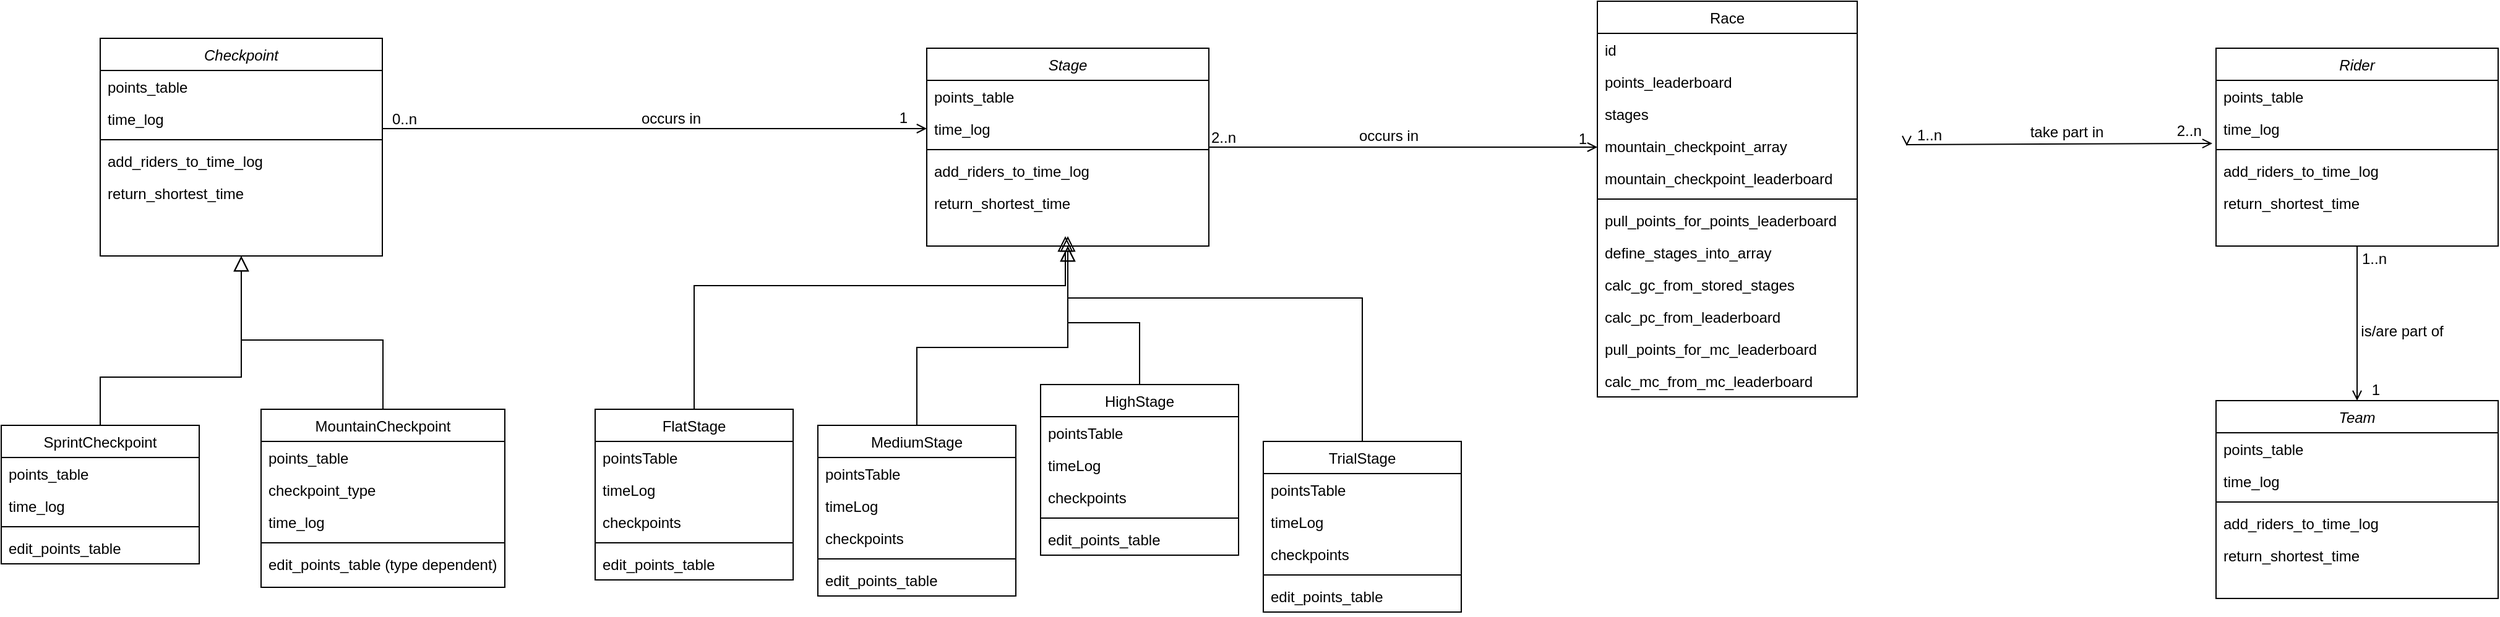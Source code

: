 <mxfile version="14.1.8" type="device"><diagram id="C5RBs43oDa-KdzZeNtuy" name="Page-1"><mxGraphModel dx="1403" dy="673" grid="1" gridSize="10" guides="1" tooltips="1" connect="1" arrows="1" fold="1" page="0" pageScale="1" pageWidth="827" pageHeight="1169" math="0" shadow="0"><root><mxCell id="WIyWlLk6GJQsqaUBKTNV-0"/><mxCell id="WIyWlLk6GJQsqaUBKTNV-1" parent="WIyWlLk6GJQsqaUBKTNV-0"/><mxCell id="zkfFHV4jXpPFQw0GAbJ--0" value="Stage" style="swimlane;fontStyle=2;align=center;verticalAlign=top;childLayout=stackLayout;horizontal=1;startSize=26;horizontalStack=0;resizeParent=1;resizeLast=0;collapsible=1;marginBottom=0;rounded=0;shadow=0;strokeWidth=1;" parent="WIyWlLk6GJQsqaUBKTNV-1" vertex="1"><mxGeometry x="218" y="88" width="228" height="160" as="geometry"><mxRectangle x="230" y="140" width="160" height="26" as="alternateBounds"/></mxGeometry></mxCell><mxCell id="zkfFHV4jXpPFQw0GAbJ--1" value="points_table" style="text;align=left;verticalAlign=top;spacingLeft=4;spacingRight=4;overflow=hidden;rotatable=0;points=[[0,0.5],[1,0.5]];portConstraint=eastwest;" parent="zkfFHV4jXpPFQw0GAbJ--0" vertex="1"><mxGeometry y="26" width="228" height="26" as="geometry"/></mxCell><mxCell id="zkfFHV4jXpPFQw0GAbJ--2" value="time_log" style="text;align=left;verticalAlign=top;spacingLeft=4;spacingRight=4;overflow=hidden;rotatable=0;points=[[0,0.5],[1,0.5]];portConstraint=eastwest;rounded=0;shadow=0;html=0;" parent="zkfFHV4jXpPFQw0GAbJ--0" vertex="1"><mxGeometry y="52" width="228" height="26" as="geometry"/></mxCell><mxCell id="zkfFHV4jXpPFQw0GAbJ--4" value="" style="line;html=1;strokeWidth=1;align=left;verticalAlign=middle;spacingTop=-1;spacingLeft=3;spacingRight=3;rotatable=0;labelPosition=right;points=[];portConstraint=eastwest;" parent="zkfFHV4jXpPFQw0GAbJ--0" vertex="1"><mxGeometry y="78" width="228" height="8" as="geometry"/></mxCell><mxCell id="zkfFHV4jXpPFQw0GAbJ--5" value="add_riders_to_time_log" style="text;align=left;verticalAlign=top;spacingLeft=4;spacingRight=4;overflow=hidden;rotatable=0;points=[[0,0.5],[1,0.5]];portConstraint=eastwest;" parent="zkfFHV4jXpPFQw0GAbJ--0" vertex="1"><mxGeometry y="86" width="228" height="26" as="geometry"/></mxCell><mxCell id="lWNVDDmgVR6VLHTQUatl-31" value="return_shortest_time" style="text;align=left;verticalAlign=top;spacingLeft=4;spacingRight=4;overflow=hidden;rotatable=0;points=[[0,0.5],[1,0.5]];portConstraint=eastwest;" parent="zkfFHV4jXpPFQw0GAbJ--0" vertex="1"><mxGeometry y="112" width="228" height="26" as="geometry"/></mxCell><mxCell id="zkfFHV4jXpPFQw0GAbJ--6" value="FlatStage" style="swimlane;fontStyle=0;align=center;verticalAlign=top;childLayout=stackLayout;horizontal=1;startSize=26;horizontalStack=0;resizeParent=1;resizeLast=0;collapsible=1;marginBottom=0;rounded=0;shadow=0;strokeWidth=1;" parent="WIyWlLk6GJQsqaUBKTNV-1" vertex="1"><mxGeometry x="-50" y="380" width="160" height="138" as="geometry"><mxRectangle x="130" y="380" width="160" height="26" as="alternateBounds"/></mxGeometry></mxCell><mxCell id="zkfFHV4jXpPFQw0GAbJ--7" value="pointsTable" style="text;align=left;verticalAlign=top;spacingLeft=4;spacingRight=4;overflow=hidden;rotatable=0;points=[[0,0.5],[1,0.5]];portConstraint=eastwest;" parent="zkfFHV4jXpPFQw0GAbJ--6" vertex="1"><mxGeometry y="26" width="160" height="26" as="geometry"/></mxCell><mxCell id="zkfFHV4jXpPFQw0GAbJ--8" value="timeLog" style="text;align=left;verticalAlign=top;spacingLeft=4;spacingRight=4;overflow=hidden;rotatable=0;points=[[0,0.5],[1,0.5]];portConstraint=eastwest;rounded=0;shadow=0;html=0;" parent="zkfFHV4jXpPFQw0GAbJ--6" vertex="1"><mxGeometry y="52" width="160" height="26" as="geometry"/></mxCell><mxCell id="nblKFFfSKLvNXSQtpWRo-51" value="checkpoints" style="text;align=left;verticalAlign=top;spacingLeft=4;spacingRight=4;overflow=hidden;rotatable=0;points=[[0,0.5],[1,0.5]];portConstraint=eastwest;rounded=0;shadow=0;html=0;" vertex="1" parent="zkfFHV4jXpPFQw0GAbJ--6"><mxGeometry y="78" width="160" height="26" as="geometry"/></mxCell><mxCell id="zkfFHV4jXpPFQw0GAbJ--9" value="" style="line;html=1;strokeWidth=1;align=left;verticalAlign=middle;spacingTop=-1;spacingLeft=3;spacingRight=3;rotatable=0;labelPosition=right;points=[];portConstraint=eastwest;" parent="zkfFHV4jXpPFQw0GAbJ--6" vertex="1"><mxGeometry y="104" width="160" height="8" as="geometry"/></mxCell><mxCell id="zkfFHV4jXpPFQw0GAbJ--11" value="edit_points_table" style="text;align=left;verticalAlign=top;spacingLeft=4;spacingRight=4;overflow=hidden;rotatable=0;points=[[0,0.5],[1,0.5]];portConstraint=eastwest;" parent="zkfFHV4jXpPFQw0GAbJ--6" vertex="1"><mxGeometry y="112" width="160" height="26" as="geometry"/></mxCell><mxCell id="zkfFHV4jXpPFQw0GAbJ--12" value="" style="endArrow=block;endSize=10;endFill=0;shadow=0;strokeWidth=1;rounded=0;edgeStyle=elbowEdgeStyle;elbow=vertical;exitX=0.5;exitY=0;exitDx=0;exitDy=0;" parent="WIyWlLk6GJQsqaUBKTNV-1" source="zkfFHV4jXpPFQw0GAbJ--6" edge="1"><mxGeometry width="160" relative="1" as="geometry"><mxPoint x="200" y="203" as="sourcePoint"/><mxPoint x="330" y="240" as="targetPoint"/><Array as="points"><mxPoint x="180" y="280"/></Array></mxGeometry></mxCell><mxCell id="zkfFHV4jXpPFQw0GAbJ--13" value="MediumStage" style="swimlane;fontStyle=0;align=center;verticalAlign=top;childLayout=stackLayout;horizontal=1;startSize=26;horizontalStack=0;resizeParent=1;resizeLast=0;collapsible=1;marginBottom=0;rounded=0;shadow=0;strokeWidth=1;" parent="WIyWlLk6GJQsqaUBKTNV-1" vertex="1"><mxGeometry x="130" y="393" width="160" height="138" as="geometry"><mxRectangle x="340" y="380" width="170" height="26" as="alternateBounds"/></mxGeometry></mxCell><mxCell id="lWNVDDmgVR6VLHTQUatl-25" value="pointsTable" style="text;align=left;verticalAlign=top;spacingLeft=4;spacingRight=4;overflow=hidden;rotatable=0;points=[[0,0.5],[1,0.5]];portConstraint=eastwest;" parent="zkfFHV4jXpPFQw0GAbJ--13" vertex="1"><mxGeometry y="26" width="160" height="26" as="geometry"/></mxCell><mxCell id="lWNVDDmgVR6VLHTQUatl-26" value="timeLog" style="text;align=left;verticalAlign=top;spacingLeft=4;spacingRight=4;overflow=hidden;rotatable=0;points=[[0,0.5],[1,0.5]];portConstraint=eastwest;" parent="zkfFHV4jXpPFQw0GAbJ--13" vertex="1"><mxGeometry y="52" width="160" height="26" as="geometry"/></mxCell><mxCell id="nblKFFfSKLvNXSQtpWRo-52" value="checkpoints" style="text;align=left;verticalAlign=top;spacingLeft=4;spacingRight=4;overflow=hidden;rotatable=0;points=[[0,0.5],[1,0.5]];portConstraint=eastwest;rounded=0;shadow=0;html=0;" vertex="1" parent="zkfFHV4jXpPFQw0GAbJ--13"><mxGeometry y="78" width="160" height="26" as="geometry"/></mxCell><mxCell id="zkfFHV4jXpPFQw0GAbJ--15" value="" style="line;html=1;strokeWidth=1;align=left;verticalAlign=middle;spacingTop=-1;spacingLeft=3;spacingRight=3;rotatable=0;labelPosition=right;points=[];portConstraint=eastwest;" parent="zkfFHV4jXpPFQw0GAbJ--13" vertex="1"><mxGeometry y="104" width="160" height="8" as="geometry"/></mxCell><mxCell id="zkfFHV4jXpPFQw0GAbJ--14" value="edit_points_table" style="text;align=left;verticalAlign=top;spacingLeft=4;spacingRight=4;overflow=hidden;rotatable=0;points=[[0,0.5],[1,0.5]];portConstraint=eastwest;" parent="zkfFHV4jXpPFQw0GAbJ--13" vertex="1"><mxGeometry y="112" width="160" height="26" as="geometry"/></mxCell><mxCell id="zkfFHV4jXpPFQw0GAbJ--16" value="" style="endArrow=block;endSize=10;endFill=0;shadow=0;strokeWidth=1;rounded=0;edgeStyle=elbowEdgeStyle;elbow=vertical;exitX=0.5;exitY=0;exitDx=0;exitDy=0;" parent="WIyWlLk6GJQsqaUBKTNV-1" source="zkfFHV4jXpPFQw0GAbJ--13" edge="1"><mxGeometry width="160" relative="1" as="geometry"><mxPoint x="210" y="373" as="sourcePoint"/><mxPoint x="332" y="240" as="targetPoint"/><Array as="points"><mxPoint x="270" y="330"/></Array></mxGeometry></mxCell><mxCell id="zkfFHV4jXpPFQw0GAbJ--17" value="Race" style="swimlane;fontStyle=0;align=center;verticalAlign=top;childLayout=stackLayout;horizontal=1;startSize=26;horizontalStack=0;resizeParent=1;resizeLast=0;collapsible=1;marginBottom=0;rounded=0;shadow=0;strokeWidth=1;" parent="WIyWlLk6GJQsqaUBKTNV-1" vertex="1"><mxGeometry x="760" y="50" width="210" height="320" as="geometry"><mxRectangle x="550" y="140" width="160" height="26" as="alternateBounds"/></mxGeometry></mxCell><mxCell id="nblKFFfSKLvNXSQtpWRo-55" value="id" style="text;align=left;verticalAlign=top;spacingLeft=4;spacingRight=4;overflow=hidden;rotatable=0;points=[[0,0.5],[1,0.5]];portConstraint=eastwest;" vertex="1" parent="zkfFHV4jXpPFQw0GAbJ--17"><mxGeometry y="26" width="210" height="26" as="geometry"/></mxCell><mxCell id="zkfFHV4jXpPFQw0GAbJ--24" value="points_leaderboard" style="text;align=left;verticalAlign=top;spacingLeft=4;spacingRight=4;overflow=hidden;rotatable=0;points=[[0,0.5],[1,0.5]];portConstraint=eastwest;" parent="zkfFHV4jXpPFQw0GAbJ--17" vertex="1"><mxGeometry y="52" width="210" height="26" as="geometry"/></mxCell><mxCell id="lWNVDDmgVR6VLHTQUatl-46" value="stages" style="text;align=left;verticalAlign=top;spacingLeft=4;spacingRight=4;overflow=hidden;rotatable=0;points=[[0,0.5],[1,0.5]];portConstraint=eastwest;" parent="zkfFHV4jXpPFQw0GAbJ--17" vertex="1"><mxGeometry y="78" width="210" height="26" as="geometry"/></mxCell><mxCell id="lWNVDDmgVR6VLHTQUatl-50" value="mountain_checkpoint_array" style="text;align=left;verticalAlign=top;spacingLeft=4;spacingRight=4;overflow=hidden;rotatable=0;points=[[0,0.5],[1,0.5]];portConstraint=eastwest;" parent="zkfFHV4jXpPFQw0GAbJ--17" vertex="1"><mxGeometry y="104" width="210" height="26" as="geometry"/></mxCell><mxCell id="lWNVDDmgVR6VLHTQUatl-53" value="mountain_checkpoint_leaderboard" style="text;align=left;verticalAlign=top;spacingLeft=4;spacingRight=4;overflow=hidden;rotatable=0;points=[[0,0.5],[1,0.5]];portConstraint=eastwest;" parent="zkfFHV4jXpPFQw0GAbJ--17" vertex="1"><mxGeometry y="130" width="210" height="26" as="geometry"/></mxCell><mxCell id="zkfFHV4jXpPFQw0GAbJ--23" value="" style="line;html=1;strokeWidth=1;align=left;verticalAlign=middle;spacingTop=-1;spacingLeft=3;spacingRight=3;rotatable=0;labelPosition=right;points=[];portConstraint=eastwest;" parent="zkfFHV4jXpPFQw0GAbJ--17" vertex="1"><mxGeometry y="156" width="210" height="8" as="geometry"/></mxCell><mxCell id="zkfFHV4jXpPFQw0GAbJ--19" value="pull_points_for_points_leaderboard" style="text;align=left;verticalAlign=top;spacingLeft=4;spacingRight=4;overflow=hidden;rotatable=0;points=[[0,0.5],[1,0.5]];portConstraint=eastwest;rounded=0;shadow=0;html=0;" parent="zkfFHV4jXpPFQw0GAbJ--17" vertex="1"><mxGeometry y="164" width="210" height="26" as="geometry"/></mxCell><mxCell id="zkfFHV4jXpPFQw0GAbJ--18" value="define_stages_into_array" style="text;align=left;verticalAlign=top;spacingLeft=4;spacingRight=4;overflow=hidden;rotatable=0;points=[[0,0.5],[1,0.5]];portConstraint=eastwest;" parent="zkfFHV4jXpPFQw0GAbJ--17" vertex="1"><mxGeometry y="190" width="210" height="26" as="geometry"/></mxCell><mxCell id="lWNVDDmgVR6VLHTQUatl-39" value="calc_gc_from_stored_stages" style="text;align=left;verticalAlign=top;spacingLeft=4;spacingRight=4;overflow=hidden;rotatable=0;points=[[0,0.5],[1,0.5]];portConstraint=eastwest;" parent="zkfFHV4jXpPFQw0GAbJ--17" vertex="1"><mxGeometry y="216" width="210" height="26" as="geometry"/></mxCell><mxCell id="lWNVDDmgVR6VLHTQUatl-47" value="calc_pc_from_leaderboard" style="text;align=left;verticalAlign=top;spacingLeft=4;spacingRight=4;overflow=hidden;rotatable=0;points=[[0,0.5],[1,0.5]];portConstraint=eastwest;" parent="zkfFHV4jXpPFQw0GAbJ--17" vertex="1"><mxGeometry y="242" width="210" height="26" as="geometry"/></mxCell><mxCell id="lWNVDDmgVR6VLHTQUatl-54" value="pull_points_for_mc_leaderboard" style="text;align=left;verticalAlign=top;spacingLeft=4;spacingRight=4;overflow=hidden;rotatable=0;points=[[0,0.5],[1,0.5]];portConstraint=eastwest;" parent="zkfFHV4jXpPFQw0GAbJ--17" vertex="1"><mxGeometry y="268" width="210" height="26" as="geometry"/></mxCell><mxCell id="lWNVDDmgVR6VLHTQUatl-51" value="calc_mc_from_mc_leaderboard" style="text;align=left;verticalAlign=top;spacingLeft=4;spacingRight=4;overflow=hidden;rotatable=0;points=[[0,0.5],[1,0.5]];portConstraint=eastwest;" parent="zkfFHV4jXpPFQw0GAbJ--17" vertex="1"><mxGeometry y="294" width="210" height="26" as="geometry"/></mxCell><mxCell id="zkfFHV4jXpPFQw0GAbJ--26" value="" style="endArrow=open;shadow=0;strokeWidth=1;rounded=0;endFill=1;edgeStyle=elbowEdgeStyle;elbow=vertical;" parent="WIyWlLk6GJQsqaUBKTNV-1" source="zkfFHV4jXpPFQw0GAbJ--0" target="zkfFHV4jXpPFQw0GAbJ--17" edge="1"><mxGeometry x="0.5" y="41" relative="1" as="geometry"><mxPoint x="380" y="192" as="sourcePoint"/><mxPoint x="540" y="192" as="targetPoint"/><mxPoint x="-40" y="32" as="offset"/></mxGeometry></mxCell><mxCell id="zkfFHV4jXpPFQw0GAbJ--27" value="2..n" style="resizable=0;align=left;verticalAlign=bottom;labelBackgroundColor=none;fontSize=12;" parent="zkfFHV4jXpPFQw0GAbJ--26" connectable="0" vertex="1"><mxGeometry x="-1" relative="1" as="geometry"><mxPoint y="1" as="offset"/></mxGeometry></mxCell><mxCell id="zkfFHV4jXpPFQw0GAbJ--28" value="1" style="resizable=0;align=right;verticalAlign=bottom;labelBackgroundColor=none;fontSize=12;" parent="zkfFHV4jXpPFQw0GAbJ--26" connectable="0" vertex="1"><mxGeometry x="1" relative="1" as="geometry"><mxPoint x="-7" y="2" as="offset"/></mxGeometry></mxCell><mxCell id="zkfFHV4jXpPFQw0GAbJ--29" value="occurs in" style="text;html=1;resizable=0;points=[];;align=center;verticalAlign=middle;labelBackgroundColor=none;rounded=0;shadow=0;strokeWidth=1;fontSize=12;" parent="zkfFHV4jXpPFQw0GAbJ--26" vertex="1" connectable="0"><mxGeometry x="0.5" y="49" relative="1" as="geometry"><mxPoint x="-91.17" y="40" as="offset"/></mxGeometry></mxCell><mxCell id="lWNVDDmgVR6VLHTQUatl-0" value="HighStage" style="swimlane;fontStyle=0;align=center;verticalAlign=top;childLayout=stackLayout;horizontal=1;startSize=26;horizontalStack=0;resizeParent=1;resizeLast=0;collapsible=1;marginBottom=0;rounded=0;shadow=0;strokeWidth=1;" parent="WIyWlLk6GJQsqaUBKTNV-1" vertex="1"><mxGeometry x="310" y="360" width="160" height="138" as="geometry"><mxRectangle x="340" y="380" width="170" height="26" as="alternateBounds"/></mxGeometry></mxCell><mxCell id="lWNVDDmgVR6VLHTQUatl-27" value="pointsTable" style="text;align=left;verticalAlign=top;spacingLeft=4;spacingRight=4;overflow=hidden;rotatable=0;points=[[0,0.5],[1,0.5]];portConstraint=eastwest;" parent="lWNVDDmgVR6VLHTQUatl-0" vertex="1"><mxGeometry y="26" width="160" height="26" as="geometry"/></mxCell><mxCell id="lWNVDDmgVR6VLHTQUatl-1" value="timeLog" style="text;align=left;verticalAlign=top;spacingLeft=4;spacingRight=4;overflow=hidden;rotatable=0;points=[[0,0.5],[1,0.5]];portConstraint=eastwest;" parent="lWNVDDmgVR6VLHTQUatl-0" vertex="1"><mxGeometry y="52" width="160" height="26" as="geometry"/></mxCell><mxCell id="nblKFFfSKLvNXSQtpWRo-53" value="checkpoints" style="text;align=left;verticalAlign=top;spacingLeft=4;spacingRight=4;overflow=hidden;rotatable=0;points=[[0,0.5],[1,0.5]];portConstraint=eastwest;rounded=0;shadow=0;html=0;" vertex="1" parent="lWNVDDmgVR6VLHTQUatl-0"><mxGeometry y="78" width="160" height="26" as="geometry"/></mxCell><mxCell id="lWNVDDmgVR6VLHTQUatl-2" value="" style="line;html=1;strokeWidth=1;align=left;verticalAlign=middle;spacingTop=-1;spacingLeft=3;spacingRight=3;rotatable=0;labelPosition=right;points=[];portConstraint=eastwest;" parent="lWNVDDmgVR6VLHTQUatl-0" vertex="1"><mxGeometry y="104" width="160" height="8" as="geometry"/></mxCell><mxCell id="lWNVDDmgVR6VLHTQUatl-21" value="edit_points_table" style="text;align=left;verticalAlign=top;spacingLeft=4;spacingRight=4;overflow=hidden;rotatable=0;points=[[0,0.5],[1,0.5]];portConstraint=eastwest;" parent="lWNVDDmgVR6VLHTQUatl-0" vertex="1"><mxGeometry y="112" width="160" height="26" as="geometry"/></mxCell><mxCell id="lWNVDDmgVR6VLHTQUatl-8" value="TrialStage" style="swimlane;fontStyle=0;align=center;verticalAlign=top;childLayout=stackLayout;horizontal=1;startSize=26;horizontalStack=0;resizeParent=1;resizeLast=0;collapsible=1;marginBottom=0;rounded=0;shadow=0;strokeWidth=1;" parent="WIyWlLk6GJQsqaUBKTNV-1" vertex="1"><mxGeometry x="490" y="406" width="160" height="138" as="geometry"><mxRectangle x="340" y="380" width="170" height="26" as="alternateBounds"/></mxGeometry></mxCell><mxCell id="lWNVDDmgVR6VLHTQUatl-28" value="pointsTable" style="text;align=left;verticalAlign=top;spacingLeft=4;spacingRight=4;overflow=hidden;rotatable=0;points=[[0,0.5],[1,0.5]];portConstraint=eastwest;" parent="lWNVDDmgVR6VLHTQUatl-8" vertex="1"><mxGeometry y="26" width="160" height="26" as="geometry"/></mxCell><mxCell id="lWNVDDmgVR6VLHTQUatl-9" value="timeLog" style="text;align=left;verticalAlign=top;spacingLeft=4;spacingRight=4;overflow=hidden;rotatable=0;points=[[0,0.5],[1,0.5]];portConstraint=eastwest;" parent="lWNVDDmgVR6VLHTQUatl-8" vertex="1"><mxGeometry y="52" width="160" height="26" as="geometry"/></mxCell><mxCell id="nblKFFfSKLvNXSQtpWRo-54" value="checkpoints" style="text;align=left;verticalAlign=top;spacingLeft=4;spacingRight=4;overflow=hidden;rotatable=0;points=[[0,0.5],[1,0.5]];portConstraint=eastwest;rounded=0;shadow=0;html=0;" vertex="1" parent="lWNVDDmgVR6VLHTQUatl-8"><mxGeometry y="78" width="160" height="26" as="geometry"/></mxCell><mxCell id="lWNVDDmgVR6VLHTQUatl-10" value="" style="line;html=1;strokeWidth=1;align=left;verticalAlign=middle;spacingTop=-1;spacingLeft=3;spacingRight=3;rotatable=0;labelPosition=right;points=[];portConstraint=eastwest;" parent="lWNVDDmgVR6VLHTQUatl-8" vertex="1"><mxGeometry y="104" width="160" height="8" as="geometry"/></mxCell><mxCell id="lWNVDDmgVR6VLHTQUatl-22" value="edit_points_table" style="text;align=left;verticalAlign=top;spacingLeft=4;spacingRight=4;overflow=hidden;rotatable=0;points=[[0,0.5],[1,0.5]];portConstraint=eastwest;" parent="lWNVDDmgVR6VLHTQUatl-8" vertex="1"><mxGeometry y="112" width="160" height="26" as="geometry"/></mxCell><mxCell id="lWNVDDmgVR6VLHTQUatl-11" value="SprintCheckpoint" style="swimlane;fontStyle=0;align=center;verticalAlign=top;childLayout=stackLayout;horizontal=1;startSize=26;horizontalStack=0;resizeParent=1;resizeLast=0;collapsible=1;marginBottom=0;rounded=0;shadow=0;strokeWidth=1;" parent="WIyWlLk6GJQsqaUBKTNV-1" vertex="1"><mxGeometry x="-530" y="393" width="160" height="112" as="geometry"><mxRectangle x="340" y="380" width="170" height="26" as="alternateBounds"/></mxGeometry></mxCell><mxCell id="lWNVDDmgVR6VLHTQUatl-29" value="points_table" style="text;align=left;verticalAlign=top;spacingLeft=4;spacingRight=4;overflow=hidden;rotatable=0;points=[[0,0.5],[1,0.5]];portConstraint=eastwest;" parent="lWNVDDmgVR6VLHTQUatl-11" vertex="1"><mxGeometry y="26" width="160" height="26" as="geometry"/></mxCell><mxCell id="lWNVDDmgVR6VLHTQUatl-12" value="time_log" style="text;align=left;verticalAlign=top;spacingLeft=4;spacingRight=4;overflow=hidden;rotatable=0;points=[[0,0.5],[1,0.5]];portConstraint=eastwest;" parent="lWNVDDmgVR6VLHTQUatl-11" vertex="1"><mxGeometry y="52" width="160" height="26" as="geometry"/></mxCell><mxCell id="lWNVDDmgVR6VLHTQUatl-13" value="" style="line;html=1;strokeWidth=1;align=left;verticalAlign=middle;spacingTop=-1;spacingLeft=3;spacingRight=3;rotatable=0;labelPosition=right;points=[];portConstraint=eastwest;" parent="lWNVDDmgVR6VLHTQUatl-11" vertex="1"><mxGeometry y="78" width="160" height="8" as="geometry"/></mxCell><mxCell id="lWNVDDmgVR6VLHTQUatl-23" value="edit_points_table" style="text;align=left;verticalAlign=top;spacingLeft=4;spacingRight=4;overflow=hidden;rotatable=0;points=[[0,0.5],[1,0.5]];portConstraint=eastwest;" parent="lWNVDDmgVR6VLHTQUatl-11" vertex="1"><mxGeometry y="86" width="160" height="26" as="geometry"/></mxCell><mxCell id="lWNVDDmgVR6VLHTQUatl-14" value="MountainCheckpoint" style="swimlane;fontStyle=0;align=center;verticalAlign=top;childLayout=stackLayout;horizontal=1;startSize=26;horizontalStack=0;resizeParent=1;resizeLast=0;collapsible=1;marginBottom=0;rounded=0;shadow=0;strokeWidth=1;" parent="WIyWlLk6GJQsqaUBKTNV-1" vertex="1"><mxGeometry x="-320" y="380" width="197" height="144" as="geometry"><mxRectangle x="340" y="380" width="170" height="26" as="alternateBounds"/></mxGeometry></mxCell><mxCell id="lWNVDDmgVR6VLHTQUatl-30" value="points_table" style="text;align=left;verticalAlign=top;spacingLeft=4;spacingRight=4;overflow=hidden;rotatable=0;points=[[0,0.5],[1,0.5]];portConstraint=eastwest;" parent="lWNVDDmgVR6VLHTQUatl-14" vertex="1"><mxGeometry y="26" width="197" height="26" as="geometry"/></mxCell><mxCell id="lWNVDDmgVR6VLHTQUatl-52" value="checkpoint_type" style="text;align=left;verticalAlign=top;spacingLeft=4;spacingRight=4;overflow=hidden;rotatable=0;points=[[0,0.5],[1,0.5]];portConstraint=eastwest;" parent="lWNVDDmgVR6VLHTQUatl-14" vertex="1"><mxGeometry y="52" width="197" height="26" as="geometry"/></mxCell><mxCell id="lWNVDDmgVR6VLHTQUatl-15" value="time_log" style="text;align=left;verticalAlign=top;spacingLeft=4;spacingRight=4;overflow=hidden;rotatable=0;points=[[0,0.5],[1,0.5]];portConstraint=eastwest;" parent="lWNVDDmgVR6VLHTQUatl-14" vertex="1"><mxGeometry y="78" width="197" height="26" as="geometry"/></mxCell><mxCell id="lWNVDDmgVR6VLHTQUatl-16" value="" style="line;html=1;strokeWidth=1;align=left;verticalAlign=middle;spacingTop=-1;spacingLeft=3;spacingRight=3;rotatable=0;labelPosition=right;points=[];portConstraint=eastwest;" parent="lWNVDDmgVR6VLHTQUatl-14" vertex="1"><mxGeometry y="104" width="197" height="8" as="geometry"/></mxCell><mxCell id="lWNVDDmgVR6VLHTQUatl-24" value="edit_points_table (type dependent)" style="text;align=left;verticalAlign=top;spacingLeft=4;spacingRight=4;overflow=hidden;rotatable=0;points=[[0,0.5],[1,0.5]];portConstraint=eastwest;" parent="lWNVDDmgVR6VLHTQUatl-14" vertex="1"><mxGeometry y="112" width="197" height="26" as="geometry"/></mxCell><mxCell id="lWNVDDmgVR6VLHTQUatl-17" value="" style="endArrow=block;endSize=10;endFill=0;shadow=0;strokeWidth=1;rounded=0;edgeStyle=elbowEdgeStyle;elbow=vertical;exitX=0.5;exitY=0;exitDx=0;exitDy=0;entryX=0.5;entryY=1;entryDx=0;entryDy=0;" parent="WIyWlLk6GJQsqaUBKTNV-1" source="lWNVDDmgVR6VLHTQUatl-8" edge="1" target="zkfFHV4jXpPFQw0GAbJ--0"><mxGeometry width="160" relative="1" as="geometry"><mxPoint x="420" y="370" as="sourcePoint"/><mxPoint x="460" y="220" as="targetPoint"/><Array as="points"><mxPoint x="460" y="290"/></Array></mxGeometry></mxCell><mxCell id="lWNVDDmgVR6VLHTQUatl-18" value="" style="endArrow=block;endSize=10;endFill=0;shadow=0;strokeWidth=1;rounded=0;edgeStyle=elbowEdgeStyle;elbow=vertical;exitX=0.5;exitY=0;exitDx=0;exitDy=0;entryX=0.5;entryY=1;entryDx=0;entryDy=0;" parent="WIyWlLk6GJQsqaUBKTNV-1" source="lWNVDDmgVR6VLHTQUatl-0" edge="1" target="zkfFHV4jXpPFQw0GAbJ--0"><mxGeometry width="160" relative="1" as="geometry"><mxPoint x="372" y="345" as="sourcePoint"/><mxPoint x="330" y="260" as="targetPoint"/><Array as="points"><mxPoint x="400" y="310"/></Array></mxGeometry></mxCell><mxCell id="lWNVDDmgVR6VLHTQUatl-19" value="" style="endArrow=block;endSize=10;endFill=0;shadow=0;strokeWidth=1;rounded=0;edgeStyle=elbowEdgeStyle;elbow=vertical;exitX=0.5;exitY=0;exitDx=0;exitDy=0;entryX=0.5;entryY=1;entryDx=0;entryDy=0;" parent="WIyWlLk6GJQsqaUBKTNV-1" source="lWNVDDmgVR6VLHTQUatl-11" edge="1" target="nblKFFfSKLvNXSQtpWRo-0"><mxGeometry width="160" relative="1" as="geometry"><mxPoint x="-1384" y="427" as="sourcePoint"/><mxPoint x="-380" y="284" as="targetPoint"/><Array as="points"><mxPoint x="-490" y="354"/><mxPoint x="-1455" y="464"/><mxPoint x="-1430" y="367"/><mxPoint x="-1459" y="465"/></Array></mxGeometry></mxCell><mxCell id="lWNVDDmgVR6VLHTQUatl-20" value="" style="endArrow=block;endSize=10;endFill=0;shadow=0;strokeWidth=1;rounded=0;edgeStyle=elbowEdgeStyle;elbow=vertical;exitX=0.5;exitY=0;exitDx=0;exitDy=0;entryX=0.5;entryY=1;entryDx=0;entryDy=0;" parent="WIyWlLk6GJQsqaUBKTNV-1" source="lWNVDDmgVR6VLHTQUatl-14" edge="1" target="nblKFFfSKLvNXSQtpWRo-0"><mxGeometry width="160" relative="1" as="geometry"><mxPoint x="-1478.0" y="496" as="sourcePoint"/><mxPoint x="-390" y="314" as="targetPoint"/><Array as="points"><mxPoint x="-360" y="324"/><mxPoint x="-1364" y="464"/><mxPoint x="-1449" y="475"/></Array></mxGeometry></mxCell><mxCell id="nblKFFfSKLvNXSQtpWRo-0" value="Checkpoint" style="swimlane;fontStyle=2;align=center;verticalAlign=top;childLayout=stackLayout;horizontal=1;startSize=26;horizontalStack=0;resizeParent=1;resizeLast=0;collapsible=1;marginBottom=0;rounded=0;shadow=0;strokeWidth=1;" vertex="1" parent="WIyWlLk6GJQsqaUBKTNV-1"><mxGeometry x="-450" y="80" width="228" height="176" as="geometry"><mxRectangle x="230" y="140" width="160" height="26" as="alternateBounds"/></mxGeometry></mxCell><mxCell id="nblKFFfSKLvNXSQtpWRo-1" value="points_table" style="text;align=left;verticalAlign=top;spacingLeft=4;spacingRight=4;overflow=hidden;rotatable=0;points=[[0,0.5],[1,0.5]];portConstraint=eastwest;" vertex="1" parent="nblKFFfSKLvNXSQtpWRo-0"><mxGeometry y="26" width="228" height="26" as="geometry"/></mxCell><mxCell id="nblKFFfSKLvNXSQtpWRo-2" value="time_log" style="text;align=left;verticalAlign=top;spacingLeft=4;spacingRight=4;overflow=hidden;rotatable=0;points=[[0,0.5],[1,0.5]];portConstraint=eastwest;rounded=0;shadow=0;html=0;" vertex="1" parent="nblKFFfSKLvNXSQtpWRo-0"><mxGeometry y="52" width="228" height="26" as="geometry"/></mxCell><mxCell id="nblKFFfSKLvNXSQtpWRo-3" value="" style="line;html=1;strokeWidth=1;align=left;verticalAlign=middle;spacingTop=-1;spacingLeft=3;spacingRight=3;rotatable=0;labelPosition=right;points=[];portConstraint=eastwest;" vertex="1" parent="nblKFFfSKLvNXSQtpWRo-0"><mxGeometry y="78" width="228" height="8" as="geometry"/></mxCell><mxCell id="nblKFFfSKLvNXSQtpWRo-4" value="add_riders_to_time_log" style="text;align=left;verticalAlign=top;spacingLeft=4;spacingRight=4;overflow=hidden;rotatable=0;points=[[0,0.5],[1,0.5]];portConstraint=eastwest;" vertex="1" parent="nblKFFfSKLvNXSQtpWRo-0"><mxGeometry y="86" width="228" height="26" as="geometry"/></mxCell><mxCell id="nblKFFfSKLvNXSQtpWRo-5" value="return_shortest_time" style="text;align=left;verticalAlign=top;spacingLeft=4;spacingRight=4;overflow=hidden;rotatable=0;points=[[0,0.5],[1,0.5]];portConstraint=eastwest;" vertex="1" parent="nblKFFfSKLvNXSQtpWRo-0"><mxGeometry y="112" width="228" height="26" as="geometry"/></mxCell><mxCell id="nblKFFfSKLvNXSQtpWRo-16" value="" style="endArrow=open;shadow=0;strokeWidth=1;rounded=0;endFill=1;edgeStyle=elbowEdgeStyle;elbow=vertical;exitX=1;exitY=0.5;exitDx=0;exitDy=0;entryX=0;entryY=0.5;entryDx=0;entryDy=0;" edge="1" parent="WIyWlLk6GJQsqaUBKTNV-1" source="nblKFFfSKLvNXSQtpWRo-4" target="zkfFHV4jXpPFQw0GAbJ--2"><mxGeometry x="0.5" y="41" relative="1" as="geometry"><mxPoint x="-190" y="145" as="sourcePoint"/><mxPoint x="200" y="160" as="targetPoint"/><mxPoint x="-40" y="32" as="offset"/><Array as="points"><mxPoint x="10" y="153"/><mxPoint x="10" y="230"/></Array></mxGeometry></mxCell><mxCell id="nblKFFfSKLvNXSQtpWRo-17" value="0..n" style="resizable=0;align=left;verticalAlign=bottom;labelBackgroundColor=none;fontSize=12;" connectable="0" vertex="1" parent="nblKFFfSKLvNXSQtpWRo-16"><mxGeometry x="-1" relative="1" as="geometry"><mxPoint x="6" y="-25" as="offset"/></mxGeometry></mxCell><mxCell id="nblKFFfSKLvNXSQtpWRo-18" value="1" style="resizable=0;align=right;verticalAlign=bottom;labelBackgroundColor=none;fontSize=12;" connectable="0" vertex="1" parent="nblKFFfSKLvNXSQtpWRo-16"><mxGeometry x="1" relative="1" as="geometry"><mxPoint x="-14" as="offset"/></mxGeometry></mxCell><mxCell id="nblKFFfSKLvNXSQtpWRo-19" value="occurs in" style="text;html=1;resizable=0;points=[];;align=center;verticalAlign=middle;labelBackgroundColor=none;rounded=0;shadow=0;strokeWidth=1;fontSize=12;" vertex="1" connectable="0" parent="nblKFFfSKLvNXSQtpWRo-16"><mxGeometry x="0.5" y="49" relative="1" as="geometry"><mxPoint x="-91.0" y="41" as="offset"/></mxGeometry></mxCell><mxCell id="nblKFFfSKLvNXSQtpWRo-20" value="Rider" style="swimlane;fontStyle=2;align=center;verticalAlign=top;childLayout=stackLayout;horizontal=1;startSize=26;horizontalStack=0;resizeParent=1;resizeLast=0;collapsible=1;marginBottom=0;rounded=0;shadow=0;strokeWidth=1;" vertex="1" parent="WIyWlLk6GJQsqaUBKTNV-1"><mxGeometry x="1260" y="88" width="228" height="160" as="geometry"><mxRectangle x="230" y="140" width="160" height="26" as="alternateBounds"/></mxGeometry></mxCell><mxCell id="nblKFFfSKLvNXSQtpWRo-21" value="points_table" style="text;align=left;verticalAlign=top;spacingLeft=4;spacingRight=4;overflow=hidden;rotatable=0;points=[[0,0.5],[1,0.5]];portConstraint=eastwest;" vertex="1" parent="nblKFFfSKLvNXSQtpWRo-20"><mxGeometry y="26" width="228" height="26" as="geometry"/></mxCell><mxCell id="nblKFFfSKLvNXSQtpWRo-22" value="time_log" style="text;align=left;verticalAlign=top;spacingLeft=4;spacingRight=4;overflow=hidden;rotatable=0;points=[[0,0.5],[1,0.5]];portConstraint=eastwest;rounded=0;shadow=0;html=0;" vertex="1" parent="nblKFFfSKLvNXSQtpWRo-20"><mxGeometry y="52" width="228" height="26" as="geometry"/></mxCell><mxCell id="nblKFFfSKLvNXSQtpWRo-23" value="" style="line;html=1;strokeWidth=1;align=left;verticalAlign=middle;spacingTop=-1;spacingLeft=3;spacingRight=3;rotatable=0;labelPosition=right;points=[];portConstraint=eastwest;" vertex="1" parent="nblKFFfSKLvNXSQtpWRo-20"><mxGeometry y="78" width="228" height="8" as="geometry"/></mxCell><mxCell id="nblKFFfSKLvNXSQtpWRo-24" value="add_riders_to_time_log" style="text;align=left;verticalAlign=top;spacingLeft=4;spacingRight=4;overflow=hidden;rotatable=0;points=[[0,0.5],[1,0.5]];portConstraint=eastwest;" vertex="1" parent="nblKFFfSKLvNXSQtpWRo-20"><mxGeometry y="86" width="228" height="26" as="geometry"/></mxCell><mxCell id="nblKFFfSKLvNXSQtpWRo-25" value="return_shortest_time" style="text;align=left;verticalAlign=top;spacingLeft=4;spacingRight=4;overflow=hidden;rotatable=0;points=[[0,0.5],[1,0.5]];portConstraint=eastwest;" vertex="1" parent="nblKFFfSKLvNXSQtpWRo-20"><mxGeometry y="112" width="228" height="26" as="geometry"/></mxCell><mxCell id="nblKFFfSKLvNXSQtpWRo-26" value="Team" style="swimlane;fontStyle=2;align=center;verticalAlign=top;childLayout=stackLayout;horizontal=1;startSize=26;horizontalStack=0;resizeParent=1;resizeLast=0;collapsible=1;marginBottom=0;rounded=0;shadow=0;strokeWidth=1;" vertex="1" parent="WIyWlLk6GJQsqaUBKTNV-1"><mxGeometry x="1260" y="373" width="228" height="160" as="geometry"><mxRectangle x="230" y="140" width="160" height="26" as="alternateBounds"/></mxGeometry></mxCell><mxCell id="nblKFFfSKLvNXSQtpWRo-27" value="points_table" style="text;align=left;verticalAlign=top;spacingLeft=4;spacingRight=4;overflow=hidden;rotatable=0;points=[[0,0.5],[1,0.5]];portConstraint=eastwest;" vertex="1" parent="nblKFFfSKLvNXSQtpWRo-26"><mxGeometry y="26" width="228" height="26" as="geometry"/></mxCell><mxCell id="nblKFFfSKLvNXSQtpWRo-28" value="time_log" style="text;align=left;verticalAlign=top;spacingLeft=4;spacingRight=4;overflow=hidden;rotatable=0;points=[[0,0.5],[1,0.5]];portConstraint=eastwest;rounded=0;shadow=0;html=0;" vertex="1" parent="nblKFFfSKLvNXSQtpWRo-26"><mxGeometry y="52" width="228" height="26" as="geometry"/></mxCell><mxCell id="nblKFFfSKLvNXSQtpWRo-29" value="" style="line;html=1;strokeWidth=1;align=left;verticalAlign=middle;spacingTop=-1;spacingLeft=3;spacingRight=3;rotatable=0;labelPosition=right;points=[];portConstraint=eastwest;" vertex="1" parent="nblKFFfSKLvNXSQtpWRo-26"><mxGeometry y="78" width="228" height="8" as="geometry"/></mxCell><mxCell id="nblKFFfSKLvNXSQtpWRo-30" value="add_riders_to_time_log" style="text;align=left;verticalAlign=top;spacingLeft=4;spacingRight=4;overflow=hidden;rotatable=0;points=[[0,0.5],[1,0.5]];portConstraint=eastwest;" vertex="1" parent="nblKFFfSKLvNXSQtpWRo-26"><mxGeometry y="86" width="228" height="26" as="geometry"/></mxCell><mxCell id="nblKFFfSKLvNXSQtpWRo-31" value="return_shortest_time" style="text;align=left;verticalAlign=top;spacingLeft=4;spacingRight=4;overflow=hidden;rotatable=0;points=[[0,0.5],[1,0.5]];portConstraint=eastwest;" vertex="1" parent="nblKFFfSKLvNXSQtpWRo-26"><mxGeometry y="112" width="228" height="26" as="geometry"/></mxCell><mxCell id="nblKFFfSKLvNXSQtpWRo-33" value="" style="endArrow=open;shadow=0;strokeWidth=1;rounded=0;endFill=1;edgeStyle=elbowEdgeStyle;elbow=vertical;exitX=0.5;exitY=1;exitDx=0;exitDy=0;entryX=0.5;entryY=0;entryDx=0;entryDy=0;" edge="1" parent="WIyWlLk6GJQsqaUBKTNV-1" source="nblKFFfSKLvNXSQtpWRo-20" target="nblKFFfSKLvNXSQtpWRo-26"><mxGeometry x="0.5" y="41" relative="1" as="geometry"><mxPoint x="1060" y="640" as="sourcePoint"/><mxPoint x="810" y="640" as="targetPoint"/><mxPoint x="-40" y="32" as="offset"/></mxGeometry></mxCell><mxCell id="nblKFFfSKLvNXSQtpWRo-34" value="1..n" style="resizable=0;align=left;verticalAlign=bottom;labelBackgroundColor=none;fontSize=12;" connectable="0" vertex="1" parent="nblKFFfSKLvNXSQtpWRo-33"><mxGeometry x="-1" relative="1" as="geometry"><mxPoint x="2" y="19" as="offset"/></mxGeometry></mxCell><mxCell id="nblKFFfSKLvNXSQtpWRo-35" value="1" style="resizable=0;align=right;verticalAlign=bottom;labelBackgroundColor=none;fontSize=12;" connectable="0" vertex="1" parent="nblKFFfSKLvNXSQtpWRo-33"><mxGeometry x="1" relative="1" as="geometry"><mxPoint x="20" as="offset"/></mxGeometry></mxCell><mxCell id="nblKFFfSKLvNXSQtpWRo-36" value="is/are part of" style="text;html=1;resizable=0;points=[];;align=center;verticalAlign=middle;labelBackgroundColor=none;rounded=0;shadow=0;strokeWidth=1;fontSize=12;" vertex="1" connectable="0" parent="nblKFFfSKLvNXSQtpWRo-33"><mxGeometry x="0.5" y="49" relative="1" as="geometry"><mxPoint x="-13.0" y="-25.14" as="offset"/></mxGeometry></mxCell><mxCell id="nblKFFfSKLvNXSQtpWRo-46" value="" style="endArrow=open;shadow=0;strokeWidth=1;rounded=0;endFill=0;edgeStyle=elbowEdgeStyle;elbow=vertical;startArrow=open;startFill=0;exitX=-0.013;exitY=-0.346;exitDx=0;exitDy=0;exitPerimeter=0;" edge="1" parent="WIyWlLk6GJQsqaUBKTNV-1" source="nblKFFfSKLvNXSQtpWRo-24"><mxGeometry x="0.5" y="41" relative="1" as="geometry"><mxPoint x="1240" y="167" as="sourcePoint"/><mxPoint x="1010" y="167" as="targetPoint"/><mxPoint x="-40" y="32" as="offset"/><Array as="points"/></mxGeometry></mxCell><mxCell id="nblKFFfSKLvNXSQtpWRo-47" value="2..n" style="resizable=0;align=left;verticalAlign=bottom;labelBackgroundColor=none;fontSize=12;" connectable="0" vertex="1" parent="nblKFFfSKLvNXSQtpWRo-46"><mxGeometry x="-1" relative="1" as="geometry"><mxPoint x="-30.66" y="-1.33" as="offset"/></mxGeometry></mxCell><mxCell id="nblKFFfSKLvNXSQtpWRo-48" value="1..n" style="resizable=0;align=right;verticalAlign=bottom;labelBackgroundColor=none;fontSize=12;" connectable="0" vertex="1" parent="nblKFFfSKLvNXSQtpWRo-46"><mxGeometry x="1" relative="1" as="geometry"><mxPoint x="30" as="offset"/></mxGeometry></mxCell><mxCell id="nblKFFfSKLvNXSQtpWRo-49" value="take part in" style="text;html=1;resizable=0;points=[];;align=center;verticalAlign=middle;labelBackgroundColor=none;rounded=0;shadow=0;strokeWidth=1;fontSize=12;" vertex="1" connectable="0" parent="nblKFFfSKLvNXSQtpWRo-46"><mxGeometry x="0.5" y="49" relative="1" as="geometry"><mxPoint x="68.0" y="-59" as="offset"/></mxGeometry></mxCell></root></mxGraphModel></diagram></mxfile>